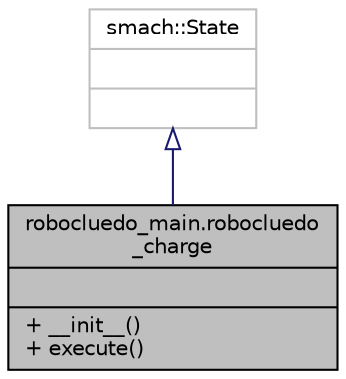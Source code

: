 digraph "robocluedo_main.robocluedo_charge"
{
 // LATEX_PDF_SIZE
  edge [fontname="Helvetica",fontsize="10",labelfontname="Helvetica",labelfontsize="10"];
  node [fontname="Helvetica",fontsize="10",shape=record];
  Node1 [label="{robocluedo_main.robocluedo\l_charge\n||+ __init__()\l+ execute()\l}",height=0.2,width=0.4,color="black", fillcolor="grey75", style="filled", fontcolor="black",tooltip="implementation of the state charge."];
  Node2 -> Node1 [dir="back",color="midnightblue",fontsize="10",style="solid",arrowtail="onormal",fontname="Helvetica"];
  Node2 [label="{smach::State\n||}",height=0.2,width=0.4,color="grey75", fillcolor="white", style="filled",tooltip=" "];
}
